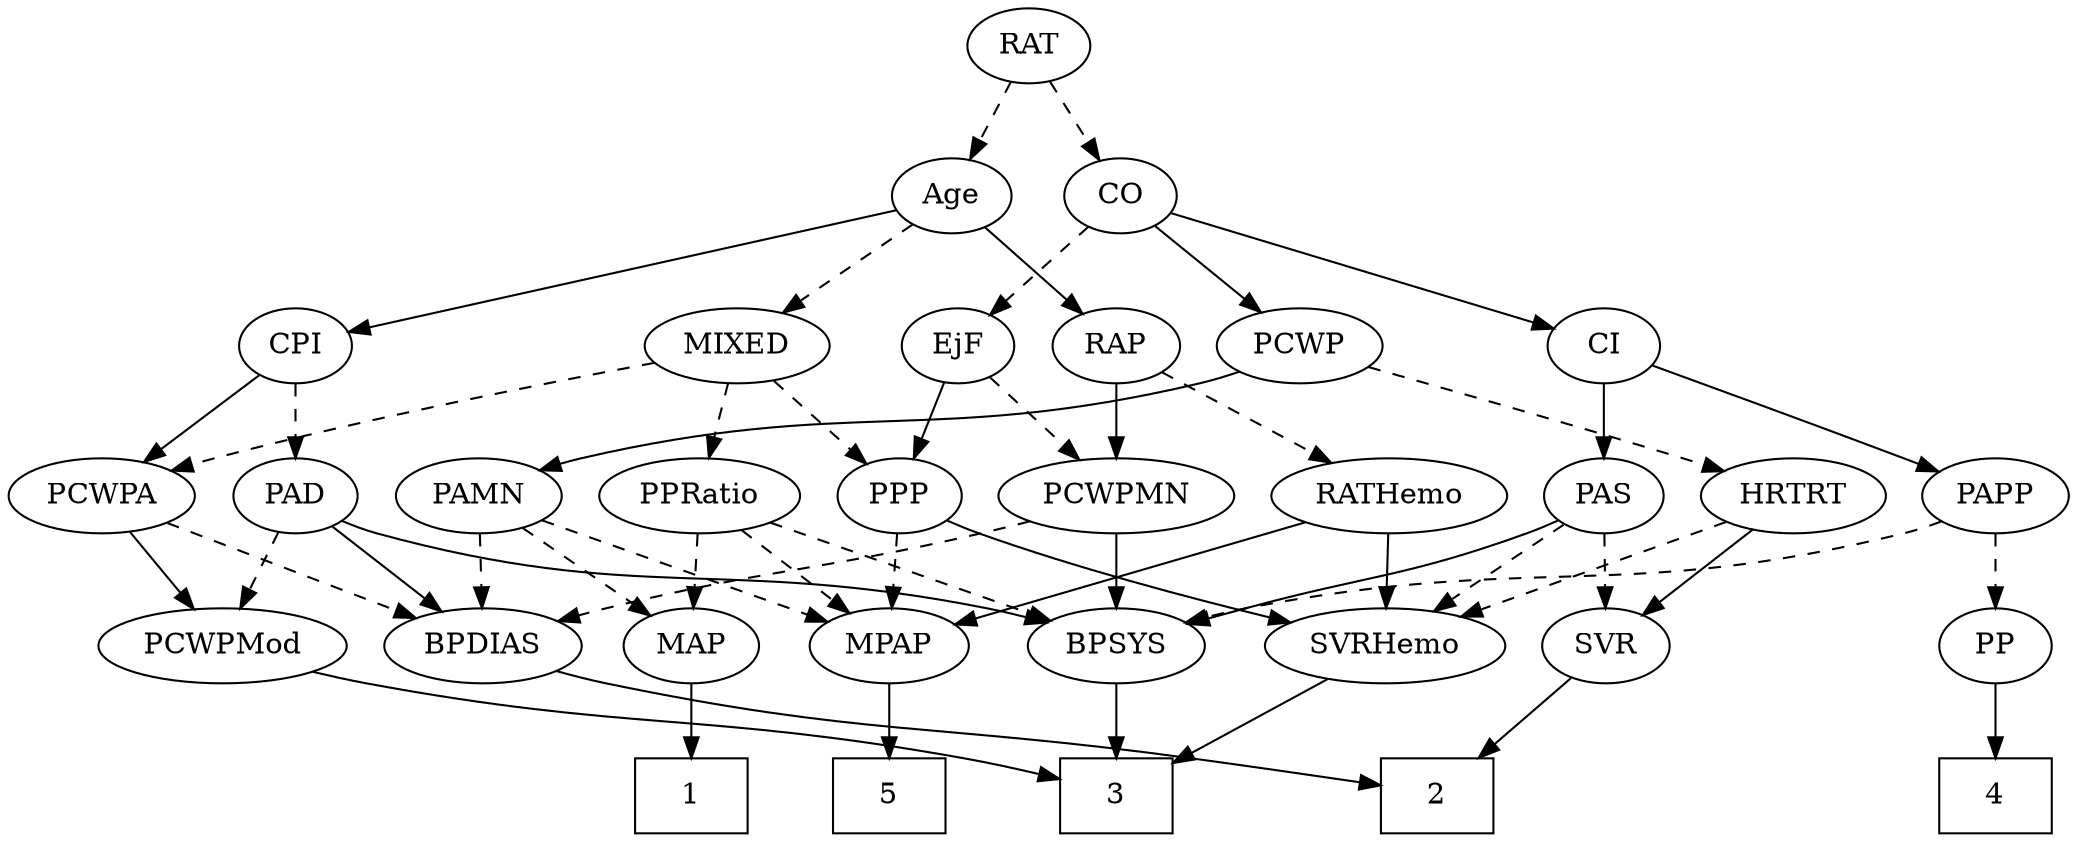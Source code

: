 strict digraph {
	graph [bb="0,0,904.24,396"];
	node [label="\N"];
	1	[height=0.5,
		pos="422.65,18",
		shape=box,
		width=0.75];
	2	[height=0.5,
		pos="350.65,18",
		shape=box,
		width=0.75];
	3	[height=0.5,
		pos="579.65,18",
		shape=box,
		width=0.75];
	4	[height=0.5,
		pos="496.65,18",
		shape=box,
		width=0.75];
	5	[height=0.5,
		pos="278.65,18",
		shape=box,
		width=0.75];
	Age	[height=0.5,
		pos="537.65,306",
		width=0.75];
	RAP	[height=0.5,
		pos="494.65,234",
		width=0.77632];
	Age -> RAP	[pos="e,504.66,251.31 527.89,289.12 522.58,280.47 515.89,269.58 509.9,259.83",
		style=solid];
	MIXED	[height=0.5,
		pos="580.65,234",
		width=1.1193];
	Age -> MIXED	[pos="e,570.33,251.8 547.4,289.12 552.59,280.68 559.08,270.1 564.95,260.55",
		style=dashed];
	CPI	[height=0.5,
		pos="774.65,234",
		width=0.75];
	Age -> CPI	[pos="e,750.31,242.19 562.12,297.77 604.63,285.22 692.19,259.35 740.6,245.05",
		style=solid];
	EjF	[height=0.5,
		pos="421.65,234",
		width=0.75];
	PCWPMN	[height=0.5,
		pos="677.65,162",
		width=1.3902];
	EjF -> PCWPMN	[pos="e,640.29,174.13 442.26,222.31 447.21,220.01 452.55,217.75 457.65,216 527,192.2 547.61,198.16 618.65,180 622.49,179.02 626.46,177.96 \
630.44,176.88",
		style=dashed];
	PPP	[height=0.5,
		pos="312.65,162",
		width=0.75];
	EjF -> PPP	[pos="e,331.42,175.05 402.66,220.81 385.31,209.67 359.46,193.06 339.9,180.5",
		style=solid];
	RATHemo	[height=0.5,
		pos="218.65,162",
		width=1.3721];
	RAP -> RATHemo	[pos="e,255.02,174.2 473.47,222.24 468.38,219.94 462.89,217.7 457.65,216 379.62,190.7 356.3,199.55 276.65,180 272.8,179.06 268.83,178.02 \
264.85,176.94",
		style=dashed];
	RAP -> PCWPMN	[pos="e,642.53,174.84 516.43,222.63 521.4,220.37 526.68,218.04 531.65,216 565.27,202.2 603.95,188.24 633.05,178.12",
		style=solid];
	PCWPA	[height=0.5,
		pos="862.65,162",
		width=1.1555];
	MIXED -> PCWPA	[pos="e,831.6,174.11 616.71,225.96 662.58,216.74 744.08,199.43 812.65,180 815.64,179.15 818.71,178.23 821.8,177.27",
		style=dashed];
	MIXED -> PPP	[pos="e,333.23,173.78 550.79,221.9 544.52,219.78 537.9,217.69 531.65,216 451.63,194.36 427.39,205.89 348.65,180 346.73,179.37 344.77,178.66 \
342.82,177.9",
		style=dashed];
	PPRatio	[height=0.5,
		pos="397.65,162",
		width=1.1013];
	MIXED -> PPRatio	[pos="e,427.14,174.28 550.84,221.6 519.77,209.71 470.95,191.04 436.79,177.97",
		style=dashed];
	MPAP	[height=0.5,
		pos="321.65,90",
		width=0.97491];
	MPAP -> 5	[pos="e,289.36,36.447 311.46,72.411 306.46,64.285 300.34,54.307 294.73,45.184",
		style=solid];
	BPSYS	[height=0.5,
		pos="579.65,90",
		width=1.0471];
	BPSYS -> 3	[pos="e,579.65,36.104 579.65,71.697 579.65,63.983 579.65,54.712 579.65,46.112",
		style=solid];
	PAD	[height=0.5,
		pos="774.65,162",
		width=0.79437];
	PAD -> BPSYS	[pos="e,608.68,101.66 752.31,150.54 747.2,148.28 741.77,145.98 736.65,144 688.66,125.47 675.28,124.75 626.65,108 623.92,107.06 621.1,106.08 \
618.27,105.08",
		style=solid];
	PCWPMod	[height=0.5,
		pos="789.65,90",
		width=1.4443];
	PAD -> PCWPMod	[pos="e,785.94,108.28 778.28,144.05 779.95,136.26 781.97,126.82 783.84,118.08",
		style=dashed];
	BPDIAS	[height=0.5,
		pos="677.65,90",
		width=1.1735];
	PAD -> BPDIAS	[pos="e,698.16,105.8 756.4,147.83 742.42,137.74 722.85,123.62 706.71,111.98",
		style=solid];
	CO	[height=0.5,
		pos="385.65,306",
		width=0.75];
	CO -> EjF	[pos="e,413.34,251.15 394,288.76 398.36,280.28 403.79,269.71 408.69,260.2",
		style=dashed];
	PCWP	[height=0.5,
		pos="269.65,234",
		width=0.97491];
	CO -> PCWP	[pos="e,291.5,248.19 366.23,293.28 348.25,282.43 321.22,266.12 300.32,253.51",
		style=solid];
	CI	[height=0.5,
		pos="349.65,234",
		width=0.75];
	CO -> CI	[pos="e,357.95,251.15 377.3,288.76 372.93,280.28 367.5,269.71 362.61,260.2",
		style=solid];
	PAS	[height=0.5,
		pos="124.65,162",
		width=0.75];
	PAS -> BPSYS	[pos="e,551.66,102.42 145.12,149.85 150.08,147.57 155.45,145.43 160.65,144 320.79,99.882 370.61,144.54 532.65,108 535.68,107.32 538.79,\
106.49 541.88,105.58",
		style=solid];
	SVR	[height=0.5,
		pos="122.65,90",
		width=0.77632];
	PAS -> SVR	[pos="e,123.14,108.1 124.15,143.7 123.93,135.98 123.67,126.71 123.42,118.11",
		style=dashed];
	SVRHemo	[height=0.5,
		pos="218.65,90",
		width=1.3902];
	PAS -> SVRHemo	[pos="e,197.76,106.55 142.33,147.83 155.61,137.94 174.09,124.18 189.54,112.67",
		style=dashed];
	PAMN	[height=0.5,
		pos="491.65,162",
		width=1.011];
	PAMN -> MPAP	[pos="e,348.05,101.87 464.33,149.75 435.33,137.81 389.36,118.88 357.46,105.75",
		style=dashed];
	PAMN -> BPDIAS	[pos="e,647.11,102.46 519.73,150.38 525.33,148.27 531.18,146.06 536.65,144 570.69,131.17 609.36,116.64 637.59,106.04",
		style=dashed];
	MAP	[height=0.5,
		pos="420.65,90",
		width=0.84854];
	PAMN -> MAP	[pos="e,435.87,106.01 475.89,145.46 466.29,136 453.87,123.75 443.23,113.27",
		style=dashed];
	RATHemo -> MPAP	[pos="e,301.44,104.74 241,145.81 256.17,135.5 276.38,121.76 292.78,110.62",
		style=solid];
	RATHemo -> SVRHemo	[pos="e,218.65,108.1 218.65,143.7 218.65,135.98 218.65,126.71 218.65,118.11",
		style=solid];
	CPI -> PAD	[pos="e,774.65,180.1 774.65,215.7 774.65,207.98 774.65,198.71 774.65,190.11",
		style=dashed];
	CPI -> PCWPA	[pos="e,843.59,178.16 791.61,219.5 804.06,209.61 821.21,195.96 835.54,184.56",
		style=solid];
	RAT	[height=0.5,
		pos="439.65,378",
		width=0.75827];
	RAT -> Age	[pos="e,519.79,319.76 457.62,364.16 472.68,353.41 494.38,337.91 511.38,325.76",
		style=dashed];
	RAT -> CO	[pos="e,397.6,322.49 427.66,361.46 420.67,352.4 411.71,340.79 403.86,330.61",
		style=dashed];
	SVR -> 2	[pos="e,323.38,32.611 144.26,78.183 149.24,75.943 154.56,73.738 159.65,72 223.56,50.147 245.84,58.389 313.52,35.982",
		style=solid];
	PCWPMod -> 3	[pos="e,606.93,28.094 753.55,76.967 715.33,64.228 655.31,44.222 616.73,31.361",
		style=solid];
	PCWPA -> PCWPMod	[pos="e,806.4,107.06 846.08,145.12 836.54,135.96 824.37,124.29 813.77,114.13",
		style=solid];
	PCWPA -> BPDIAS	[pos="e,708.24,102.58 832.1,149.44 800.9,137.64 752.3,119.25 717.96,106.25",
		style=dashed];
	PCWPMN -> BPSYS	[pos="e,599.67,105.3 655.9,145.46 641.85,135.43 623.42,122.27 608.2,111.4",
		style=solid];
	PCWPMN -> BPDIAS	[pos="e,677.65,108.1 677.65,143.7 677.65,135.98 677.65,126.71 677.65,118.11",
		style=dashed];
	SVRHemo -> 3	[pos="e,552.6,29.859 255.27,77.586 262.63,75.536 270.35,73.558 277.65,72 389.58,48.096 421.57,63.613 532.65,36 536.03,35.158 539.52,34.161 \
542.98,33.079",
		style=solid];
	BPDIAS -> 2	[pos="e,377.84,32.847 646.61,77.706 640.07,75.597 633.18,73.567 626.65,72 524.83,47.589 491.78,66.2 387.48,35.741",
		style=solid];
	MAP -> 1	[pos="e,422.16,36.104 421.14,71.697 421.36,63.983 421.63,54.712 421.87,46.112",
		style=solid];
	PP	[height=0.5,
		pos="496.65,90",
		width=0.75];
	PP -> 4	[pos="e,496.65,36.104 496.65,71.697 496.65,63.983 496.65,54.712 496.65,46.112",
		style=solid];
	PPP -> MPAP	[pos="e,319.43,108.28 314.83,144.05 315.82,136.35 317.01,127.03 318.13,118.36",
		style=dashed];
	PPP -> SVRHemo	[pos="e,239.53,106.55 294.97,147.83 281.68,137.94 263.2,124.18 247.75,112.67",
		style=solid];
	PPRatio -> MPAP	[pos="e,337.94,106.01 380.78,145.46 370.4,135.91 356.95,123.51 345.49,112.96",
		style=dashed];
	PPRatio -> BPSYS	[pos="e,551.08,101.99 426.89,149.75 457.98,137.79 507.29,118.83 541.44,105.69",
		style=dashed];
	PPRatio -> MAP	[pos="e,415.13,107.79 403.21,144.05 405.84,136.06 409.04,126.33 411.97,117.4",
		style=dashed];
	PCWP -> PAMN	[pos="e,464.19,173.85 296.48,222.12 302.11,219.98 308.04,217.84 313.65,216 371.84,196.94 388.38,198.84 446.65,180 449.24,179.16 451.9,\
178.26 454.57,177.33",
		style=solid];
	HRTRT	[height=0.5,
		pos="39.646,162",
		width=1.1013];
	PCWP -> HRTRT	[pos="e,69.889,173.75 239.4,224.63 203.35,214.55 141.35,196.85 88.646,180 85.697,179.06 82.655,178.06 79.6,177.04",
		style=dashed];
	CI -> PAS	[pos="e,145.28,173.65 329.02,222.35 324.07,220.05 318.74,217.78 313.65,216 247.7,192.96 226.59,203.04 160.65,180 158.74,179.33 156.8,178.6 \
154.85,177.82",
		style=solid];
	PAPP	[height=0.5,
		pos="577.65,162",
		width=0.88464];
	CI -> PAPP	[pos="e,553.17,173.89 370.28,222.36 375.23,220.06 380.56,217.79 385.65,216 450.74,193.15 471.02,201.28 536.65,180 538.93,179.26 541.27,\
178.44 543.62,177.59",
		style=solid];
	PAPP -> BPSYS	[pos="e,579.16,108.1 578.14,143.7 578.36,135.98 578.63,126.71 578.87,118.11",
		style=dashed];
	PAPP -> PP	[pos="e,512.58,104.77 560.86,146.5 549.12,136.35 533.27,122.65 520.26,111.4",
		style=dashed];
	HRTRT -> SVR	[pos="e,106.36,104.74 57.656,145.81 69.659,135.69 85.571,122.27 98.646,111.24",
		style=solid];
	HRTRT -> SVRHemo	[pos="e,186.17,103.7 68.804,149.6 98.108,138.14 143.57,120.36 176.73,107.39",
		style=dashed];
}
